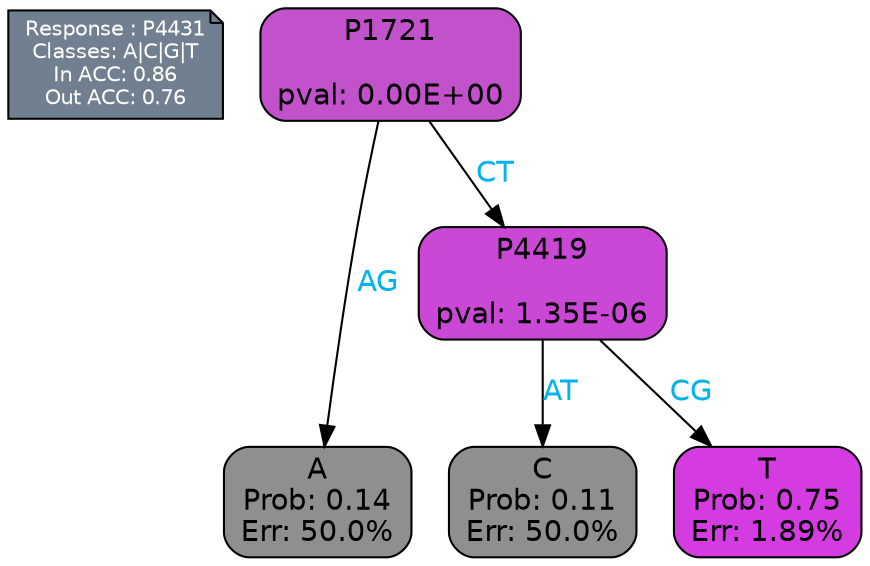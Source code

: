 digraph Tree {
node [shape=box, style="filled, rounded", color="black", fontname=helvetica] ;
graph [ranksep=equally, splines=polylines, bgcolor=transparent, dpi=600] ;
edge [fontname=helvetica] ;
LEGEND [label="Response : P4431
Classes: A|C|G|T
In ACC: 0.86
Out ACC: 0.76
",shape=note,align=left,style=filled,fillcolor="slategray",fontcolor="white",fontsize=10];1 [label="P1721

pval: 0.00E+00", fillcolor="#c251cc"] ;
2 [label="A
Prob: 0.14
Err: 50.0%", fillcolor="#8f8f8f"] ;
3 [label="P4419

pval: 1.35E-06", fillcolor="#cb47d6"] ;
4 [label="C
Prob: 0.11
Err: 50.0%", fillcolor="#8f8f8f"] ;
5 [label="T
Prob: 0.75
Err: 1.89%", fillcolor="#d43ce1"] ;
1 -> 2 [label="AG",fontcolor=deepskyblue2] ;
1 -> 3 [label="CT",fontcolor=deepskyblue2] ;
3 -> 4 [label="AT",fontcolor=deepskyblue2] ;
3 -> 5 [label="CG",fontcolor=deepskyblue2] ;
{rank = same; 2;4;5;}{rank = same; LEGEND;1;}}